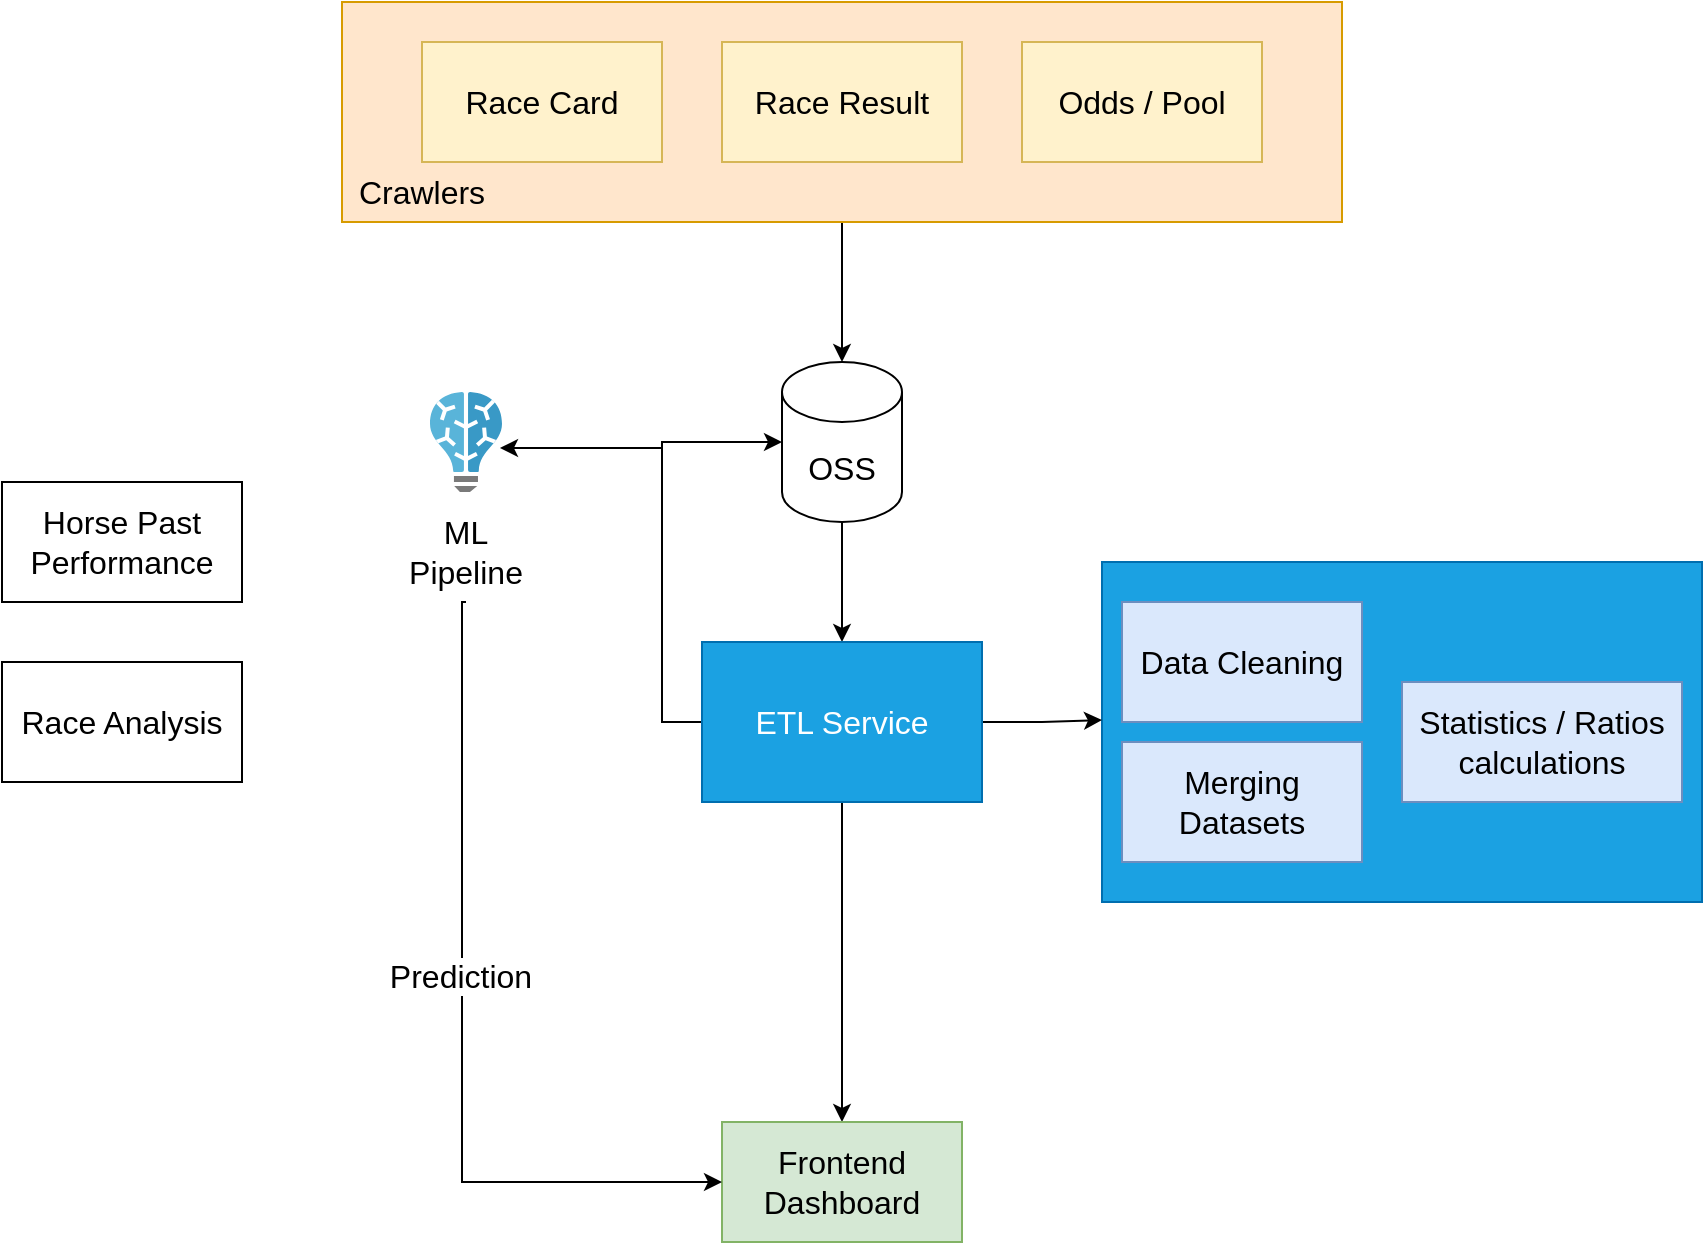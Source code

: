 <mxfile version="20.2.1" type="github">
  <diagram id="WHZ5MVZ6wct0eWsz36QE" name="Page-1">
    <mxGraphModel dx="1426" dy="1320" grid="1" gridSize="10" guides="1" tooltips="1" connect="1" arrows="1" fold="1" page="1" pageScale="1" pageWidth="1654" pageHeight="1169" math="0" shadow="0">
      <root>
        <mxCell id="0" />
        <mxCell id="1" parent="0" />
        <mxCell id="ZWBb1swnOJKwOwQtOF0r-16" value="" style="rounded=0;whiteSpace=wrap;html=1;fontSize=16;fillColor=#1ba1e2;strokeColor=#006EAF;fontColor=#ffffff;" vertex="1" parent="1">
          <mxGeometry x="860" y="370" width="300" height="170" as="geometry" />
        </mxCell>
        <mxCell id="ZWBb1swnOJKwOwQtOF0r-9" style="edgeStyle=orthogonalEdgeStyle;rounded=0;orthogonalLoop=1;jettySize=auto;html=1;exitX=0.5;exitY=1;exitDx=0;exitDy=0;entryX=0.5;entryY=0;entryDx=0;entryDy=0;entryPerimeter=0;fontSize=16;" edge="1" parent="1" source="ZWBb1swnOJKwOwQtOF0r-6" target="ZWBb1swnOJKwOwQtOF0r-8">
          <mxGeometry relative="1" as="geometry" />
        </mxCell>
        <mxCell id="ZWBb1swnOJKwOwQtOF0r-6" value="" style="rounded=0;whiteSpace=wrap;html=1;fontSize=16;fillColor=#ffe6cc;strokeColor=#d79b00;" vertex="1" parent="1">
          <mxGeometry x="480" y="90" width="500" height="110" as="geometry" />
        </mxCell>
        <mxCell id="ZWBb1swnOJKwOwQtOF0r-1" value="Race Card" style="rounded=0;whiteSpace=wrap;html=1;fontSize=16;fillColor=#fff2cc;strokeColor=#d6b656;" vertex="1" parent="1">
          <mxGeometry x="520" y="110" width="120" height="60" as="geometry" />
        </mxCell>
        <mxCell id="ZWBb1swnOJKwOwQtOF0r-4" value="Odds / Pool" style="rounded=0;whiteSpace=wrap;html=1;fontSize=16;fillColor=#fff2cc;strokeColor=#d6b656;" vertex="1" parent="1">
          <mxGeometry x="820" y="110" width="120" height="60" as="geometry" />
        </mxCell>
        <mxCell id="ZWBb1swnOJKwOwQtOF0r-5" value="Race Result" style="rounded=0;whiteSpace=wrap;html=1;fontSize=16;fillColor=#fff2cc;strokeColor=#d6b656;" vertex="1" parent="1">
          <mxGeometry x="670" y="110" width="120" height="60" as="geometry" />
        </mxCell>
        <mxCell id="ZWBb1swnOJKwOwQtOF0r-7" value="Crawlers" style="text;html=1;strokeColor=none;fillColor=none;align=center;verticalAlign=middle;whiteSpace=wrap;rounded=0;fontSize=16;" vertex="1" parent="1">
          <mxGeometry x="480" y="170" width="80" height="30" as="geometry" />
        </mxCell>
        <mxCell id="ZWBb1swnOJKwOwQtOF0r-18" style="edgeStyle=orthogonalEdgeStyle;rounded=0;orthogonalLoop=1;jettySize=auto;html=1;exitX=0.5;exitY=1;exitDx=0;exitDy=0;exitPerimeter=0;entryX=0.5;entryY=0;entryDx=0;entryDy=0;fontSize=16;" edge="1" parent="1" source="ZWBb1swnOJKwOwQtOF0r-8" target="ZWBb1swnOJKwOwQtOF0r-12">
          <mxGeometry relative="1" as="geometry" />
        </mxCell>
        <mxCell id="ZWBb1swnOJKwOwQtOF0r-8" value="OSS" style="shape=cylinder3;whiteSpace=wrap;html=1;boundedLbl=1;backgroundOutline=1;size=15;fontSize=16;" vertex="1" parent="1">
          <mxGeometry x="700" y="270" width="60" height="80" as="geometry" />
        </mxCell>
        <mxCell id="ZWBb1swnOJKwOwQtOF0r-17" style="edgeStyle=orthogonalEdgeStyle;rounded=0;orthogonalLoop=1;jettySize=auto;html=1;exitX=1;exitY=0.5;exitDx=0;exitDy=0;entryX=0;entryY=0.465;entryDx=0;entryDy=0;entryPerimeter=0;fontSize=16;" edge="1" parent="1" source="ZWBb1swnOJKwOwQtOF0r-12" target="ZWBb1swnOJKwOwQtOF0r-16">
          <mxGeometry relative="1" as="geometry" />
        </mxCell>
        <mxCell id="ZWBb1swnOJKwOwQtOF0r-19" style="edgeStyle=orthogonalEdgeStyle;rounded=0;orthogonalLoop=1;jettySize=auto;html=1;entryX=0;entryY=0.5;entryDx=0;entryDy=0;entryPerimeter=0;fontSize=16;" edge="1" parent="1" source="ZWBb1swnOJKwOwQtOF0r-12" target="ZWBb1swnOJKwOwQtOF0r-8">
          <mxGeometry relative="1" as="geometry">
            <Array as="points">
              <mxPoint x="640" y="450" />
              <mxPoint x="640" y="310" />
            </Array>
          </mxGeometry>
        </mxCell>
        <mxCell id="ZWBb1swnOJKwOwQtOF0r-23" style="edgeStyle=orthogonalEdgeStyle;rounded=0;orthogonalLoop=1;jettySize=auto;html=1;exitX=0.5;exitY=1;exitDx=0;exitDy=0;entryX=0.5;entryY=0;entryDx=0;entryDy=0;fontSize=16;" edge="1" parent="1" source="ZWBb1swnOJKwOwQtOF0r-12" target="ZWBb1swnOJKwOwQtOF0r-22">
          <mxGeometry relative="1" as="geometry" />
        </mxCell>
        <mxCell id="ZWBb1swnOJKwOwQtOF0r-30" style="edgeStyle=orthogonalEdgeStyle;rounded=0;orthogonalLoop=1;jettySize=auto;html=1;exitX=0;exitY=0.5;exitDx=0;exitDy=0;entryX=0.972;entryY=0.56;entryDx=0;entryDy=0;entryPerimeter=0;fontSize=16;" edge="1" parent="1" source="ZWBb1swnOJKwOwQtOF0r-12" target="ZWBb1swnOJKwOwQtOF0r-20">
          <mxGeometry relative="1" as="geometry">
            <Array as="points">
              <mxPoint x="640" y="450" />
              <mxPoint x="640" y="313" />
            </Array>
          </mxGeometry>
        </mxCell>
        <mxCell id="ZWBb1swnOJKwOwQtOF0r-12" value="ETL Service" style="rounded=0;whiteSpace=wrap;html=1;fontSize=16;fillColor=#1ba1e2;strokeColor=#006EAF;fontColor=#ffffff;" vertex="1" parent="1">
          <mxGeometry x="660" y="410" width="140" height="80" as="geometry" />
        </mxCell>
        <mxCell id="ZWBb1swnOJKwOwQtOF0r-13" value="Data Cleaning" style="rounded=0;whiteSpace=wrap;html=1;fontSize=16;fillColor=#dae8fc;strokeColor=#6c8ebf;" vertex="1" parent="1">
          <mxGeometry x="870" y="390" width="120" height="60" as="geometry" />
        </mxCell>
        <mxCell id="ZWBb1swnOJKwOwQtOF0r-14" value="Merging Datasets" style="rounded=0;whiteSpace=wrap;html=1;fontSize=16;fillColor=#dae8fc;strokeColor=#6c8ebf;" vertex="1" parent="1">
          <mxGeometry x="870" y="460" width="120" height="60" as="geometry" />
        </mxCell>
        <mxCell id="ZWBb1swnOJKwOwQtOF0r-15" value="Statistics / Ratios calculations" style="rounded=0;whiteSpace=wrap;html=1;fontSize=16;fillColor=#dae8fc;strokeColor=#6c8ebf;" vertex="1" parent="1">
          <mxGeometry x="1010" y="430" width="140" height="60" as="geometry" />
        </mxCell>
        <mxCell id="ZWBb1swnOJKwOwQtOF0r-20" value="" style="sketch=0;aspect=fixed;html=1;points=[];align=center;image;fontSize=12;image=img/lib/mscae/Batch_AI.svg;" vertex="1" parent="1">
          <mxGeometry x="524" y="285" width="36" height="50" as="geometry" />
        </mxCell>
        <mxCell id="ZWBb1swnOJKwOwQtOF0r-22" value="Frontend Dashboard" style="rounded=0;whiteSpace=wrap;html=1;fontSize=16;fillColor=#d5e8d4;strokeColor=#82b366;" vertex="1" parent="1">
          <mxGeometry x="670" y="650" width="120" height="60" as="geometry" />
        </mxCell>
        <mxCell id="ZWBb1swnOJKwOwQtOF0r-35" style="edgeStyle=orthogonalEdgeStyle;rounded=0;orthogonalLoop=1;jettySize=auto;html=1;entryX=0;entryY=0.5;entryDx=0;entryDy=0;fontSize=16;" edge="1" parent="1" target="ZWBb1swnOJKwOwQtOF0r-22">
          <mxGeometry relative="1" as="geometry">
            <mxPoint x="542" y="390" as="sourcePoint" />
            <Array as="points">
              <mxPoint x="540" y="680" />
            </Array>
          </mxGeometry>
        </mxCell>
        <mxCell id="ZWBb1swnOJKwOwQtOF0r-36" value="Prediction" style="edgeLabel;html=1;align=center;verticalAlign=middle;resizable=0;points=[];fontSize=16;" vertex="1" connectable="0" parent="ZWBb1swnOJKwOwQtOF0r-35">
          <mxGeometry x="-0.107" y="-1" relative="1" as="geometry">
            <mxPoint as="offset" />
          </mxGeometry>
        </mxCell>
        <mxCell id="ZWBb1swnOJKwOwQtOF0r-24" value="ML Pipeline" style="text;html=1;strokeColor=none;fillColor=none;align=center;verticalAlign=middle;whiteSpace=wrap;rounded=0;fontSize=16;" vertex="1" parent="1">
          <mxGeometry x="512" y="350" width="60" height="30" as="geometry" />
        </mxCell>
        <mxCell id="ZWBb1swnOJKwOwQtOF0r-27" value="&lt;font style=&quot;font-size: 16px;&quot;&gt;Horse Past Performance&lt;/font&gt;" style="rounded=0;whiteSpace=wrap;html=1;fontSize=12;" vertex="1" parent="1">
          <mxGeometry x="310" y="330" width="120" height="60" as="geometry" />
        </mxCell>
        <mxCell id="ZWBb1swnOJKwOwQtOF0r-28" value="&lt;font style=&quot;font-size: 16px;&quot;&gt;Race Analysis&lt;/font&gt;" style="rounded=0;whiteSpace=wrap;html=1;fontSize=12;" vertex="1" parent="1">
          <mxGeometry x="310" y="420" width="120" height="60" as="geometry" />
        </mxCell>
      </root>
    </mxGraphModel>
  </diagram>
</mxfile>
